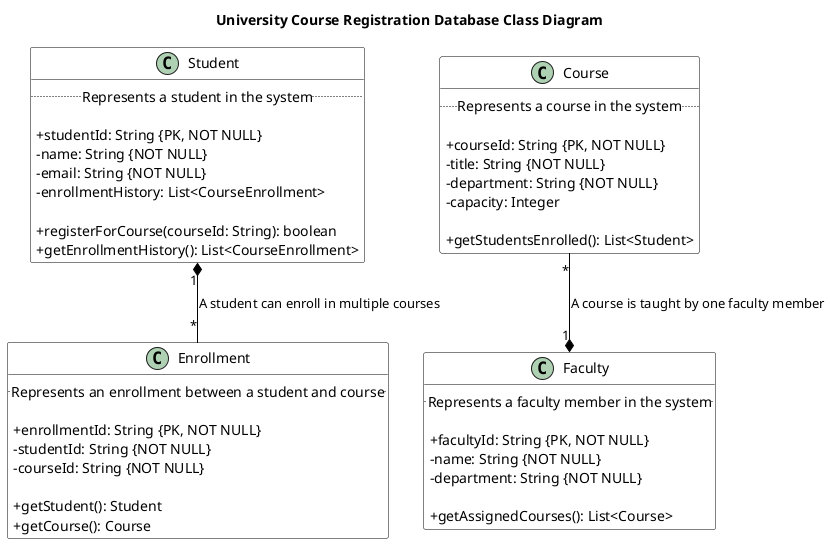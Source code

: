 @startuml
skinparam class {
    BackgroundColor White
    BorderColor Black
    ArrowColor Black
}
skinparam classAttributeIconSize 0
title University Course Registration Database Class Diagram
class Student {
.. Represents a student in the system ..

+ studentId: String {PK, NOT NULL}
- name: String {NOT NULL}
- email: String {NOT NULL}
- enrollmentHistory: List<CourseEnrollment>

+ registerForCourse(courseId: String): boolean
+ getEnrollmentHistory(): List<CourseEnrollment>
}
class Course {
.. Represents a course in the system ..

+ courseId: String {PK, NOT NULL}
- title: String {NOT NULL}
- department: String {NOT NULL}
- capacity: Integer

+ getStudentsEnrolled(): List<Student>
}
class Faculty {
.. Represents a faculty member in the system ..

+ facultyId: String {PK, NOT NULL}
- name: String {NOT NULL}
- department: String {NOT NULL}

+ getAssignedCourses(): List<Course>
}
class Enrollment {
.. Represents an enrollment between a student and course ..

+ enrollmentId: String {PK, NOT NULL}
- studentId: String {NOT NULL}
- courseId: String {NOT NULL}

+ getStudent(): Student
+ getCourse(): Course
}
Student "1" *-- "*" Enrollment : A student can enroll in multiple courses
Course "*" --* "1" Faculty : A course is taught by one faculty member
@enduml
